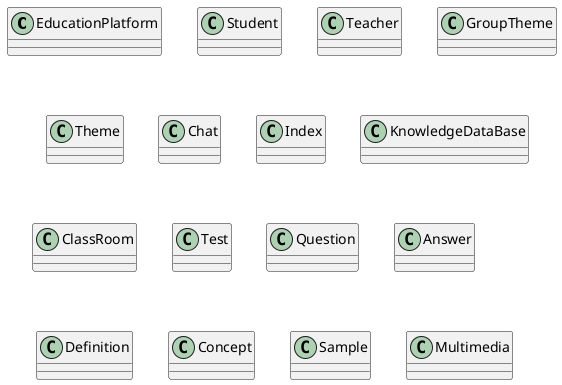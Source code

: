 @startuml EducationPlatform
class EducationPlatform
class Student
class Teacher
class GroupTheme
class Theme
class Chat
class Index
class KnowledgeDataBase
class ClassRoom
class Test
class Question
class Answer
class Definition
class Concept
class Sample
class Multimedia
@enduml